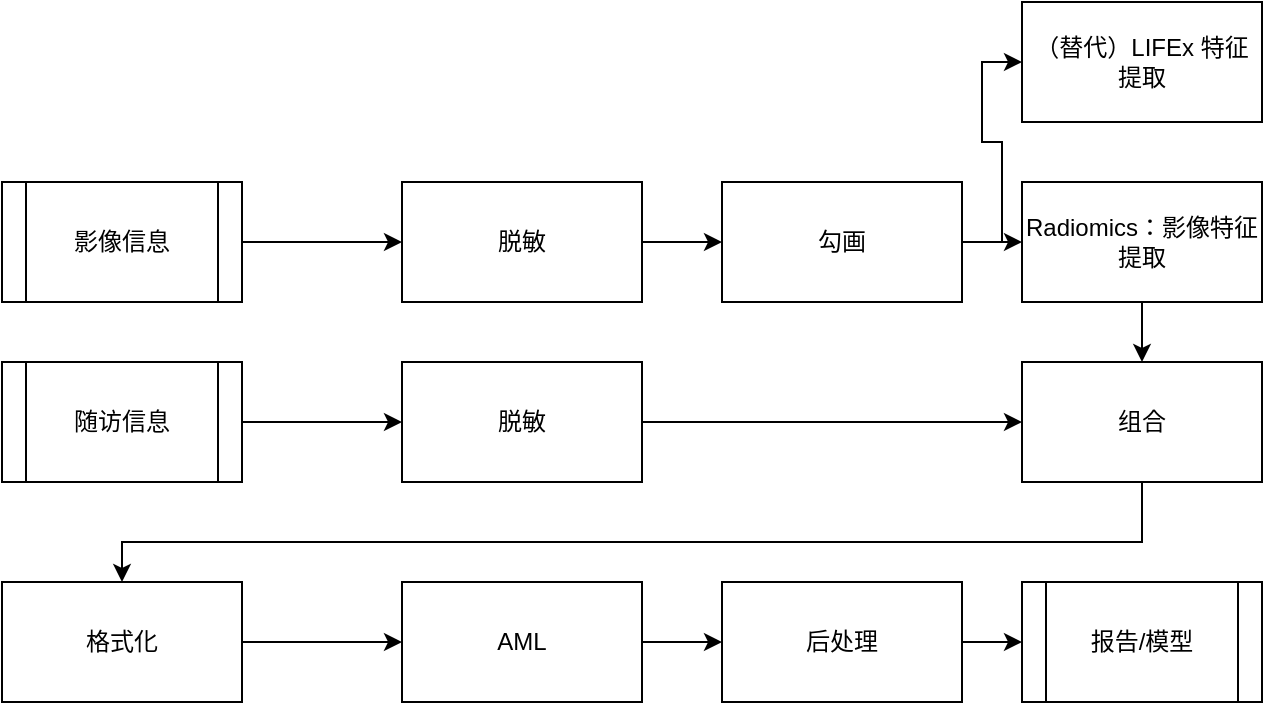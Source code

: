 <mxfile version="14.8.0" type="github">
  <diagram id="C5RBs43oDa-KdzZeNtuy" name="Page-1">
    <mxGraphModel dx="917" dy="575" grid="1" gridSize="10" guides="1" tooltips="1" connect="1" arrows="1" fold="1" page="1" pageScale="1" pageWidth="827" pageHeight="1169" math="0" shadow="0">
      <root>
        <mxCell id="WIyWlLk6GJQsqaUBKTNV-0" />
        <mxCell id="WIyWlLk6GJQsqaUBKTNV-1" parent="WIyWlLk6GJQsqaUBKTNV-0" />
        <mxCell id="LMg2Eu3LC3zCboyaProU-2" value="" style="edgeStyle=orthogonalEdgeStyle;rounded=0;orthogonalLoop=1;jettySize=auto;html=1;" parent="WIyWlLk6GJQsqaUBKTNV-1" source="LMg2Eu3LC3zCboyaProU-0" target="LMg2Eu3LC3zCboyaProU-1" edge="1">
          <mxGeometry relative="1" as="geometry" />
        </mxCell>
        <mxCell id="LMg2Eu3LC3zCboyaProU-0" value="影像信息" style="shape=process;whiteSpace=wrap;html=1;backgroundOutline=1;fontFamily=Helvetica;fontSize=12;fontColor=#000000;align=center;strokeColor=#000000;fillColor=#ffffff;" parent="WIyWlLk6GJQsqaUBKTNV-1" vertex="1">
          <mxGeometry x="80" y="570" width="120" height="60" as="geometry" />
        </mxCell>
        <mxCell id="LMg2Eu3LC3zCboyaProU-4" value="" style="edgeStyle=orthogonalEdgeStyle;rounded=0;orthogonalLoop=1;jettySize=auto;html=1;" parent="WIyWlLk6GJQsqaUBKTNV-1" source="LMg2Eu3LC3zCboyaProU-1" target="LMg2Eu3LC3zCboyaProU-3" edge="1">
          <mxGeometry relative="1" as="geometry" />
        </mxCell>
        <mxCell id="LMg2Eu3LC3zCboyaProU-1" value="脱敏" style="rounded=0;whiteSpace=wrap;html=1;" parent="WIyWlLk6GJQsqaUBKTNV-1" vertex="1">
          <mxGeometry x="280" y="570" width="120" height="60" as="geometry" />
        </mxCell>
        <mxCell id="LMg2Eu3LC3zCboyaProU-17" value="" style="edgeStyle=orthogonalEdgeStyle;rounded=0;orthogonalLoop=1;jettySize=auto;html=1;" parent="WIyWlLk6GJQsqaUBKTNV-1" source="LMg2Eu3LC3zCboyaProU-3" target="LMg2Eu3LC3zCboyaProU-16" edge="1">
          <mxGeometry relative="1" as="geometry" />
        </mxCell>
        <mxCell id="btd5aULJsoNXrrslsya9-2" value="" style="edgeStyle=orthogonalEdgeStyle;rounded=0;orthogonalLoop=1;jettySize=auto;html=1;entryX=0;entryY=0.5;entryDx=0;entryDy=0;" edge="1" parent="WIyWlLk6GJQsqaUBKTNV-1" source="LMg2Eu3LC3zCboyaProU-3" target="btd5aULJsoNXrrslsya9-0">
          <mxGeometry relative="1" as="geometry" />
        </mxCell>
        <mxCell id="LMg2Eu3LC3zCboyaProU-3" value="勾画" style="rounded=0;whiteSpace=wrap;html=1;" parent="WIyWlLk6GJQsqaUBKTNV-1" vertex="1">
          <mxGeometry x="440" y="570" width="120" height="60" as="geometry" />
        </mxCell>
        <mxCell id="LMg2Eu3LC3zCboyaProU-13" value="" style="edgeStyle=orthogonalEdgeStyle;rounded=0;orthogonalLoop=1;jettySize=auto;html=1;" parent="WIyWlLk6GJQsqaUBKTNV-1" source="LMg2Eu3LC3zCboyaProU-5" target="LMg2Eu3LC3zCboyaProU-12" edge="1">
          <mxGeometry relative="1" as="geometry">
            <Array as="points">
              <mxPoint x="650" y="750" />
              <mxPoint x="140" y="750" />
            </Array>
          </mxGeometry>
        </mxCell>
        <mxCell id="LMg2Eu3LC3zCboyaProU-5" value="组合" style="rounded=0;whiteSpace=wrap;html=1;" parent="WIyWlLk6GJQsqaUBKTNV-1" vertex="1">
          <mxGeometry x="590" y="660" width="120" height="60" as="geometry" />
        </mxCell>
        <mxCell id="LMg2Eu3LC3zCboyaProU-9" value="" style="edgeStyle=orthogonalEdgeStyle;rounded=0;orthogonalLoop=1;jettySize=auto;html=1;" parent="WIyWlLk6GJQsqaUBKTNV-1" source="LMg2Eu3LC3zCboyaProU-7" target="LMg2Eu3LC3zCboyaProU-8" edge="1">
          <mxGeometry relative="1" as="geometry" />
        </mxCell>
        <mxCell id="LMg2Eu3LC3zCboyaProU-7" value="随访信息" style="shape=process;whiteSpace=wrap;html=1;backgroundOutline=1;fontFamily=Helvetica;fontSize=12;fontColor=#000000;align=center;strokeColor=#000000;fillColor=#ffffff;" parent="WIyWlLk6GJQsqaUBKTNV-1" vertex="1">
          <mxGeometry x="80" y="660" width="120" height="60" as="geometry" />
        </mxCell>
        <mxCell id="LMg2Eu3LC3zCboyaProU-11" value="" style="edgeStyle=orthogonalEdgeStyle;rounded=0;orthogonalLoop=1;jettySize=auto;html=1;entryX=0;entryY=0.5;entryDx=0;entryDy=0;" parent="WIyWlLk6GJQsqaUBKTNV-1" source="LMg2Eu3LC3zCboyaProU-8" target="LMg2Eu3LC3zCboyaProU-5" edge="1">
          <mxGeometry relative="1" as="geometry" />
        </mxCell>
        <mxCell id="LMg2Eu3LC3zCboyaProU-8" value="脱敏" style="rounded=0;whiteSpace=wrap;html=1;" parent="WIyWlLk6GJQsqaUBKTNV-1" vertex="1">
          <mxGeometry x="280" y="660" width="120" height="60" as="geometry" />
        </mxCell>
        <mxCell id="LMg2Eu3LC3zCboyaProU-15" value="" style="edgeStyle=orthogonalEdgeStyle;rounded=0;orthogonalLoop=1;jettySize=auto;html=1;" parent="WIyWlLk6GJQsqaUBKTNV-1" source="LMg2Eu3LC3zCboyaProU-12" target="LMg2Eu3LC3zCboyaProU-14" edge="1">
          <mxGeometry relative="1" as="geometry" />
        </mxCell>
        <mxCell id="LMg2Eu3LC3zCboyaProU-12" value="格式化" style="rounded=0;whiteSpace=wrap;html=1;" parent="WIyWlLk6GJQsqaUBKTNV-1" vertex="1">
          <mxGeometry x="80" y="770" width="120" height="60" as="geometry" />
        </mxCell>
        <mxCell id="LMg2Eu3LC3zCboyaProU-25" value="" style="edgeStyle=orthogonalEdgeStyle;rounded=0;orthogonalLoop=1;jettySize=auto;html=1;" parent="WIyWlLk6GJQsqaUBKTNV-1" source="LMg2Eu3LC3zCboyaProU-14" target="LMg2Eu3LC3zCboyaProU-24" edge="1">
          <mxGeometry relative="1" as="geometry" />
        </mxCell>
        <mxCell id="LMg2Eu3LC3zCboyaProU-14" value="AML" style="rounded=0;whiteSpace=wrap;html=1;" parent="WIyWlLk6GJQsqaUBKTNV-1" vertex="1">
          <mxGeometry x="280" y="770" width="120" height="60" as="geometry" />
        </mxCell>
        <mxCell id="LMg2Eu3LC3zCboyaProU-19" value="" style="edgeStyle=orthogonalEdgeStyle;rounded=0;orthogonalLoop=1;jettySize=auto;html=1;entryX=0.5;entryY=0;entryDx=0;entryDy=0;" parent="WIyWlLk6GJQsqaUBKTNV-1" source="LMg2Eu3LC3zCboyaProU-16" target="LMg2Eu3LC3zCboyaProU-5" edge="1">
          <mxGeometry relative="1" as="geometry" />
        </mxCell>
        <mxCell id="LMg2Eu3LC3zCboyaProU-16" value="Radiomics：影像特征提取" style="rounded=0;whiteSpace=wrap;html=1;" parent="WIyWlLk6GJQsqaUBKTNV-1" vertex="1">
          <mxGeometry x="590" y="570" width="120" height="60" as="geometry" />
        </mxCell>
        <mxCell id="LMg2Eu3LC3zCboyaProU-20" value="报告/模型" style="shape=process;whiteSpace=wrap;html=1;backgroundOutline=1;fontFamily=Helvetica;fontSize=12;fontColor=#000000;align=center;strokeColor=#000000;fillColor=#ffffff;" parent="WIyWlLk6GJQsqaUBKTNV-1" vertex="1">
          <mxGeometry x="590" y="770" width="120" height="60" as="geometry" />
        </mxCell>
        <mxCell id="LMg2Eu3LC3zCboyaProU-26" value="" style="edgeStyle=orthogonalEdgeStyle;rounded=0;orthogonalLoop=1;jettySize=auto;html=1;" parent="WIyWlLk6GJQsqaUBKTNV-1" source="LMg2Eu3LC3zCboyaProU-24" target="LMg2Eu3LC3zCboyaProU-20" edge="1">
          <mxGeometry relative="1" as="geometry" />
        </mxCell>
        <mxCell id="LMg2Eu3LC3zCboyaProU-24" value="后处理" style="rounded=0;whiteSpace=wrap;html=1;" parent="WIyWlLk6GJQsqaUBKTNV-1" vertex="1">
          <mxGeometry x="440" y="770" width="120" height="60" as="geometry" />
        </mxCell>
        <mxCell id="btd5aULJsoNXrrslsya9-0" value="（替代）LIFEx 特征提取" style="rounded=0;whiteSpace=wrap;html=1;" vertex="1" parent="WIyWlLk6GJQsqaUBKTNV-1">
          <mxGeometry x="590" y="480" width="120" height="60" as="geometry" />
        </mxCell>
      </root>
    </mxGraphModel>
  </diagram>
</mxfile>
